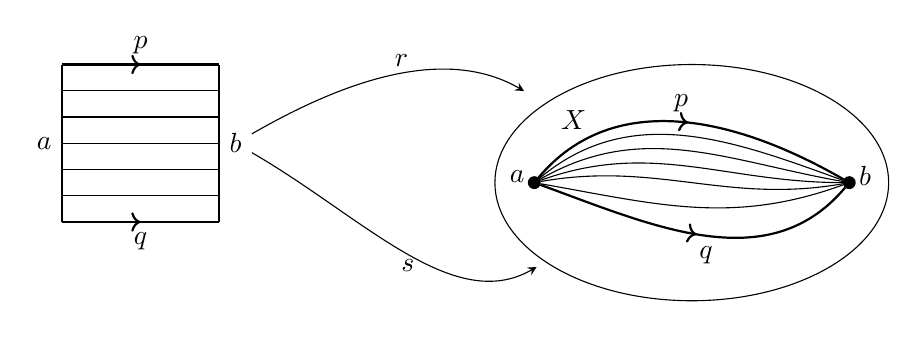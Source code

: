 \begin{tikzpicture}
  [decoration={markings,mark=at position 0.5 with {\arrow{>}}},
   witharrow/.style={postaction={decorate}},
   dot/.style={draw,fill,circle,inner sep=1.5pt,minimum width=0pt}
  ]

  % rectangle 1
  \begin{scope}
     \draw[thick]
       (0,0) coordinate (a1) -- node[left]     {$a$} (0,2) coordinate (d1)
       (2,0) coordinate (b1) -- node[right](q1){$b$} (2,2) coordinate (c1);
     \draw[xstep=2,ystep=1/3] (a1) grid (c1);
     \draw[thick,witharrow] (d1) -- node[above]    {$p$}(c1);
     \draw[thick,witharrow] (a1) -- node[below](f1){$q$}(b1);
  \end{scope}
  
  
  \begin{scope}[shift={(6,0.5)}]
    \node[dot,label={[left] $a$}] (a3) at (0,0) {};
    \node[dot,label={[right]$b$}] (b3) at (4,0) {};
    \draw[thick,witharrow] (a3) to[out=50,in=150]node[above]{$p$} (b3);
    \foreach \o/\i in {40/160,30/170,20/180,10/190,-10/200}
       \draw (a3) to[out=\o,in=\i]  (b3);
    \draw[thick,witharrow] (a3) to[out=-20,in=-130]node[below]{$q$} (b3);
    \draw ($0.5*(a3)+0.5*(b3)$) circle[x radius=2.5,y radius=1.5];
    \node at ($(a3)+(0.5,0.8)$) (X3) {$X$};
    \node at ($(a3)+(0.5,-0.8)$) (X4) {};
  \end{scope}

%connections
  \draw[-stealth,shorten >=4mm] (q1) to[out=30,in=150]node[above]{$r$} (X3);
  \draw[-stealth,shorten >=4mm] (q1) to[out=-30,in=-150]node[below]{$s$} (X4);
\end{tikzpicture} 
